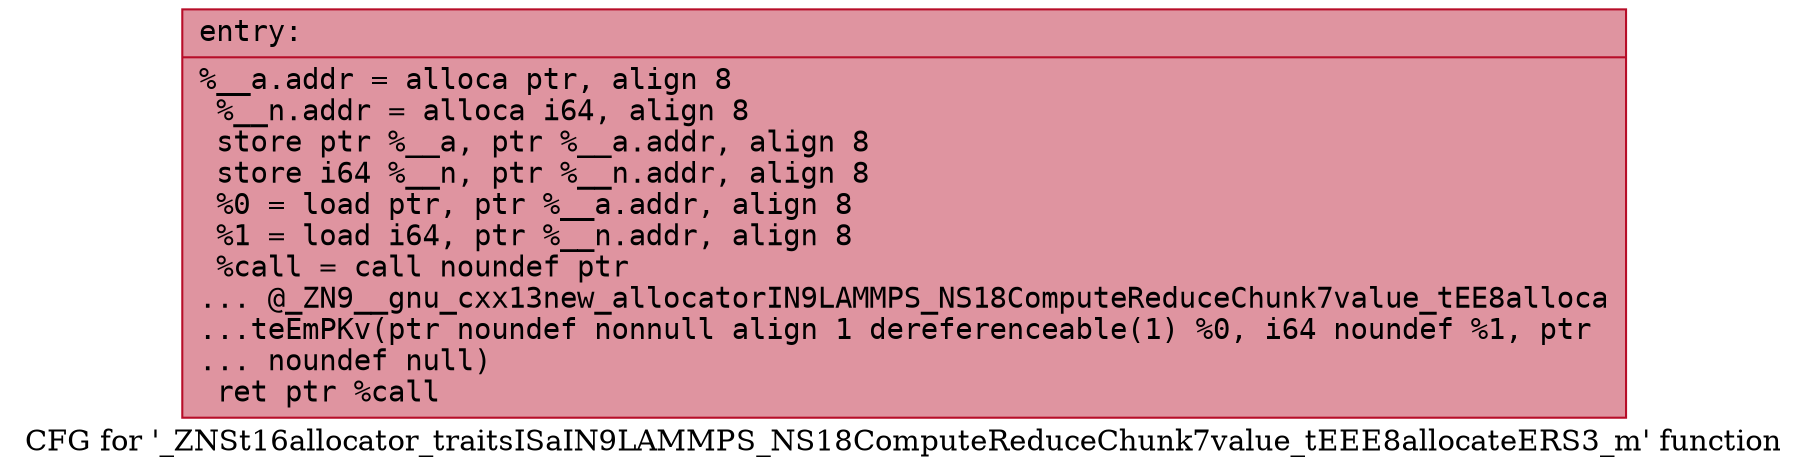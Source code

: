digraph "CFG for '_ZNSt16allocator_traitsISaIN9LAMMPS_NS18ComputeReduceChunk7value_tEEE8allocateERS3_m' function" {
	label="CFG for '_ZNSt16allocator_traitsISaIN9LAMMPS_NS18ComputeReduceChunk7value_tEEE8allocateERS3_m' function";

	Node0x562fdb288fd0 [shape=record,color="#b70d28ff", style=filled, fillcolor="#b70d2870" fontname="Courier",label="{entry:\l|  %__a.addr = alloca ptr, align 8\l  %__n.addr = alloca i64, align 8\l  store ptr %__a, ptr %__a.addr, align 8\l  store i64 %__n, ptr %__n.addr, align 8\l  %0 = load ptr, ptr %__a.addr, align 8\l  %1 = load i64, ptr %__n.addr, align 8\l  %call = call noundef ptr\l... @_ZN9__gnu_cxx13new_allocatorIN9LAMMPS_NS18ComputeReduceChunk7value_tEE8alloca\l...teEmPKv(ptr noundef nonnull align 1 dereferenceable(1) %0, i64 noundef %1, ptr\l... noundef null)\l  ret ptr %call\l}"];
}
